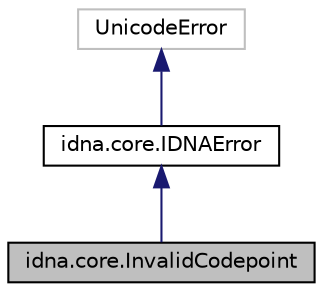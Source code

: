 digraph "idna.core.InvalidCodepoint"
{
 // LATEX_PDF_SIZE
  edge [fontname="Helvetica",fontsize="10",labelfontname="Helvetica",labelfontsize="10"];
  node [fontname="Helvetica",fontsize="10",shape=record];
  Node1 [label="idna.core.InvalidCodepoint",height=0.2,width=0.4,color="black", fillcolor="grey75", style="filled", fontcolor="black",tooltip=" "];
  Node2 -> Node1 [dir="back",color="midnightblue",fontsize="10",style="solid"];
  Node2 [label="idna.core.IDNAError",height=0.2,width=0.4,color="black", fillcolor="white", style="filled",URL="$classidna_1_1core_1_1IDNAError.html",tooltip=" "];
  Node3 -> Node2 [dir="back",color="midnightblue",fontsize="10",style="solid"];
  Node3 [label="UnicodeError",height=0.2,width=0.4,color="grey75", fillcolor="white", style="filled",tooltip=" "];
}
